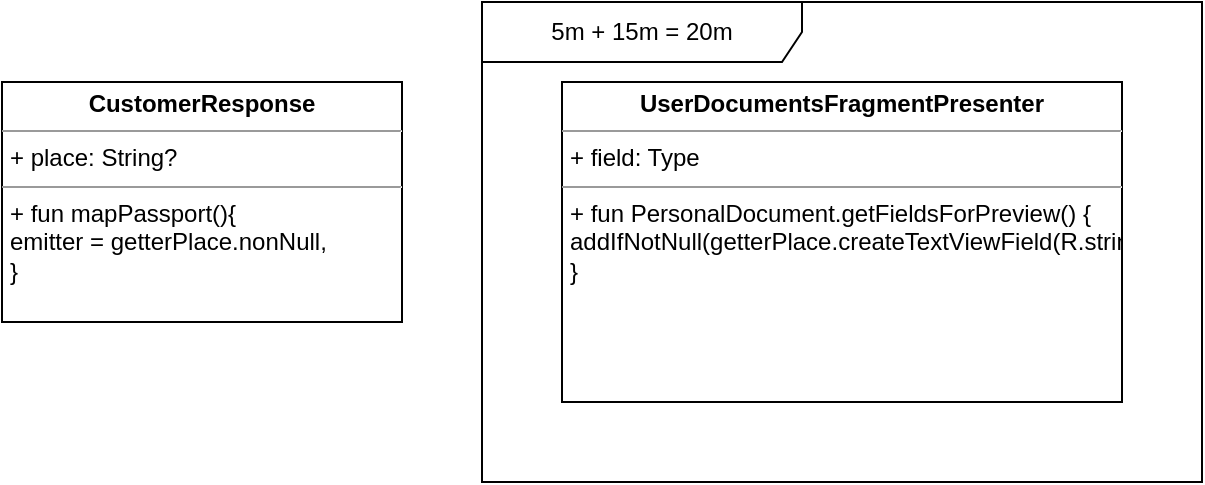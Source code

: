 <mxfile version="15.9.4" type="github">
  <diagram id="OYZMxvwc5ZSAcoFzz2Hs" name="Page-1">
    <mxGraphModel dx="943" dy="547" grid="1" gridSize="10" guides="1" tooltips="1" connect="1" arrows="1" fold="1" page="1" pageScale="1" pageWidth="827" pageHeight="1169" math="0" shadow="0">
      <root>
        <mxCell id="0" />
        <mxCell id="1" parent="0" />
        <mxCell id="gUj8qP_JYnaqMpo3-hC0-1" value="&lt;p style=&quot;margin: 0px ; margin-top: 4px ; text-align: center&quot;&gt;&lt;b&gt;CustomerResponse&lt;/b&gt;&lt;/p&gt;&lt;hr size=&quot;1&quot;&gt;&lt;p style=&quot;margin: 0px ; margin-left: 4px&quot;&gt;+ place: String?&lt;/p&gt;&lt;hr size=&quot;1&quot;&gt;&lt;p style=&quot;margin: 0px ; margin-left: 4px&quot;&gt;+ fun mapPassport(){&lt;/p&gt;&lt;p style=&quot;margin: 0px ; margin-left: 4px&quot;&gt;emitter = getterPlace.nonNull,&lt;br&gt;&lt;/p&gt;&lt;p style=&quot;margin: 0px ; margin-left: 4px&quot;&gt;}&lt;br&gt;&lt;/p&gt;" style="verticalAlign=top;align=left;overflow=fill;fontSize=12;fontFamily=Helvetica;html=1;" vertex="1" parent="1">
          <mxGeometry x="80" y="80" width="200" height="120" as="geometry" />
        </mxCell>
        <mxCell id="gUj8qP_JYnaqMpo3-hC0-2" value="&lt;p style=&quot;margin: 0px ; margin-top: 4px ; text-align: center&quot;&gt;&lt;b&gt;UserDocumentsFragmentPresenter&lt;/b&gt;&lt;/p&gt;&lt;hr size=&quot;1&quot;&gt;&lt;p style=&quot;margin: 0px ; margin-left: 4px&quot;&gt;+ field: Type&lt;/p&gt;&lt;hr size=&quot;1&quot;&gt;&lt;p style=&quot;margin: 0px ; margin-left: 4px&quot;&gt;+ fun PersonalDocument.getFieldsForPreview() {&lt;/p&gt;&lt;p style=&quot;margin: 0px ; margin-left: 4px&quot;&gt;addIfNotNull(getterPlace.createTextViewField(R.string.passport_issuing_authority_text))&lt;/p&gt;&lt;p style=&quot;margin: 0px ; margin-left: 4px&quot;&gt;}&lt;br&gt;&lt;/p&gt;" style="verticalAlign=top;align=left;overflow=fill;fontSize=12;fontFamily=Helvetica;html=1;" vertex="1" parent="1">
          <mxGeometry x="360" y="80" width="280" height="160" as="geometry" />
        </mxCell>
        <mxCell id="gUj8qP_JYnaqMpo3-hC0-4" value="5m + 15m = 20m" style="shape=umlFrame;whiteSpace=wrap;html=1;width=160;height=30;" vertex="1" parent="1">
          <mxGeometry x="320" y="40" width="360" height="240" as="geometry" />
        </mxCell>
      </root>
    </mxGraphModel>
  </diagram>
</mxfile>
